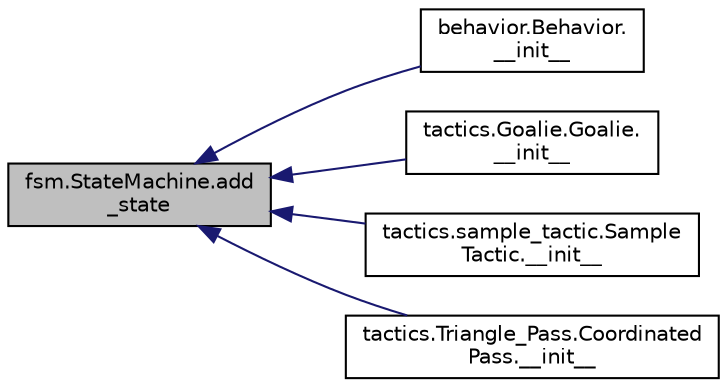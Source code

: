 digraph "fsm.StateMachine.add_state"
{
 // INTERACTIVE_SVG=YES
  edge [fontname="Helvetica",fontsize="10",labelfontname="Helvetica",labelfontsize="10"];
  node [fontname="Helvetica",fontsize="10",shape=record];
  rankdir="LR";
  Node1 [label="fsm.StateMachine.add\l_state",height=0.2,width=0.4,color="black", fillcolor="grey75", style="filled", fontcolor="black"];
  Node1 -> Node2 [dir="back",color="midnightblue",fontsize="10",style="solid",fontname="Helvetica"];
  Node2 [label="behavior.Behavior.\l__init__",height=0.2,width=0.4,color="black", fillcolor="white", style="filled",URL="$d3/d7e/classbehavior_1_1_behavior.html#aa0b2379dfcc696313c1a558ba8114adb"];
  Node1 -> Node3 [dir="back",color="midnightblue",fontsize="10",style="solid",fontname="Helvetica"];
  Node3 [label="tactics.Goalie.Goalie.\l__init__",height=0.2,width=0.4,color="black", fillcolor="white", style="filled",URL="$dd/d7c/classtactics_1_1_goalie_1_1_goalie.html#a4704ed249b4df6692e6c63f5621f2649"];
  Node1 -> Node4 [dir="back",color="midnightblue",fontsize="10",style="solid",fontname="Helvetica"];
  Node4 [label="tactics.sample_tactic.Sample\lTactic.__init__",height=0.2,width=0.4,color="black", fillcolor="white", style="filled",URL="$d0/dad/classtactics_1_1sample__tactic_1_1_sample_tactic.html#a1d1a1aaf99f8d690781af78c9de5a460",tooltip="Init method for SampleTactic. "];
  Node1 -> Node5 [dir="back",color="midnightblue",fontsize="10",style="solid",fontname="Helvetica"];
  Node5 [label="tactics.Triangle_Pass.Coordinated\lPass.__init__",height=0.2,width=0.4,color="black", fillcolor="white", style="filled",URL="$d1/da3/classtactics_1_1_triangle___pass_1_1_coordinated_pass.html#a4fe6c4ea042657302c9cbafa14a81796",tooltip="Init method for CoordinatedPass. "];
}
